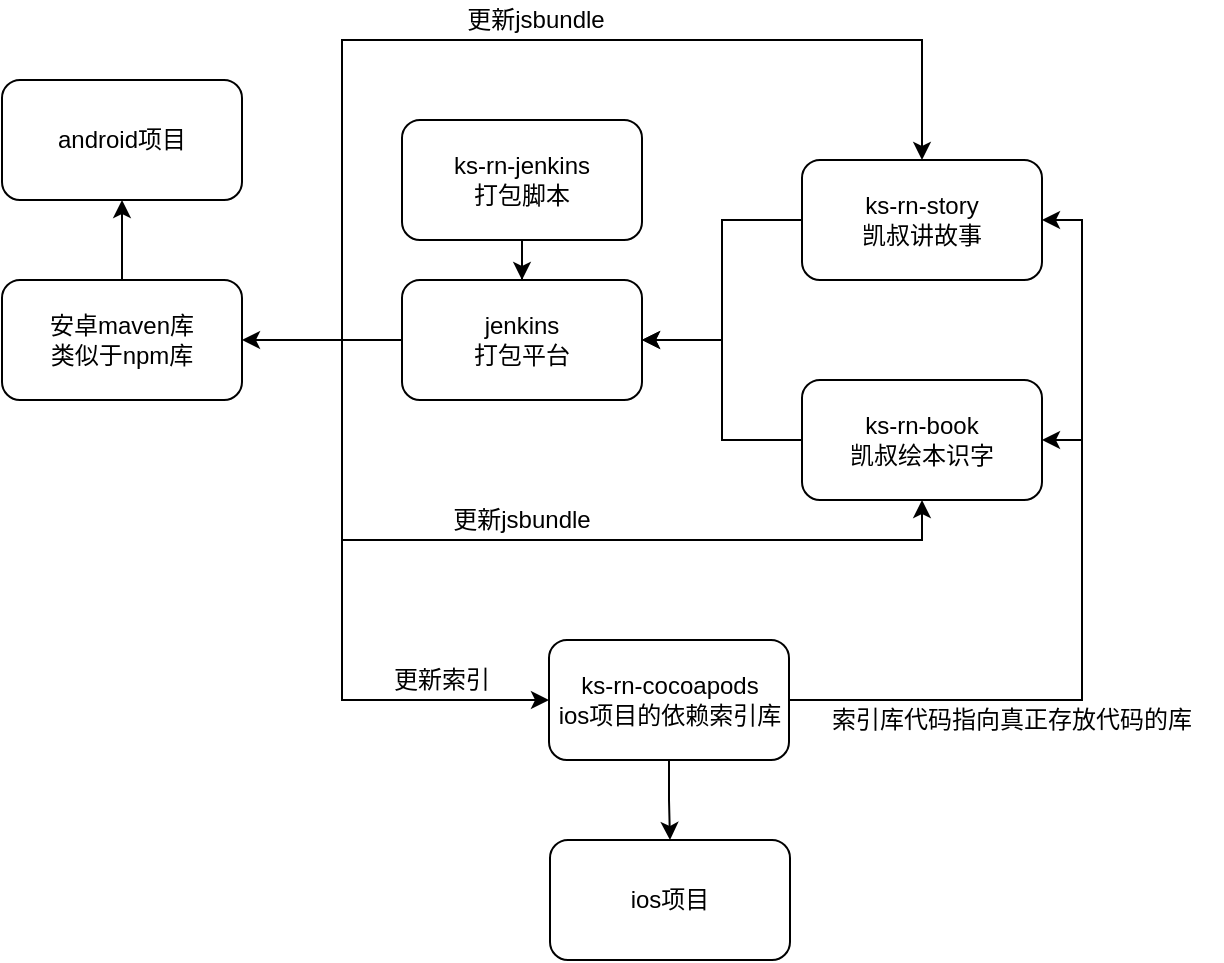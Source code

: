 <mxfile version="14.8.0" type="github">
  <diagram id="b1oGWDm4PPosXPjlK-ag" name="Page-1">
    <mxGraphModel dx="953" dy="520" grid="1" gridSize="10" guides="1" tooltips="1" connect="1" arrows="1" fold="1" page="1" pageScale="1" pageWidth="827" pageHeight="1169" math="0" shadow="0">
      <root>
        <mxCell id="0" />
        <mxCell id="1" parent="0" />
        <mxCell id="pTHr4Fl9q_mRZRi1oSDn-6" style="edgeStyle=orthogonalEdgeStyle;rounded=0;orthogonalLoop=1;jettySize=auto;html=1;entryX=1;entryY=0.5;entryDx=0;entryDy=0;" edge="1" parent="1" source="pTHr4Fl9q_mRZRi1oSDn-1" target="pTHr4Fl9q_mRZRi1oSDn-3">
          <mxGeometry relative="1" as="geometry" />
        </mxCell>
        <mxCell id="pTHr4Fl9q_mRZRi1oSDn-1" value="ks-rn-story&lt;br&gt;凯叔讲故事" style="rounded=1;whiteSpace=wrap;html=1;" vertex="1" parent="1">
          <mxGeometry x="420" y="250" width="120" height="60" as="geometry" />
        </mxCell>
        <mxCell id="pTHr4Fl9q_mRZRi1oSDn-7" style="edgeStyle=orthogonalEdgeStyle;rounded=0;orthogonalLoop=1;jettySize=auto;html=1;entryX=1;entryY=0.5;entryDx=0;entryDy=0;" edge="1" parent="1" source="pTHr4Fl9q_mRZRi1oSDn-2" target="pTHr4Fl9q_mRZRi1oSDn-3">
          <mxGeometry relative="1" as="geometry" />
        </mxCell>
        <mxCell id="pTHr4Fl9q_mRZRi1oSDn-2" value="ks-rn-book&lt;br&gt;凯叔绘本识字" style="rounded=1;whiteSpace=wrap;html=1;" vertex="1" parent="1">
          <mxGeometry x="420" y="360" width="120" height="60" as="geometry" />
        </mxCell>
        <mxCell id="pTHr4Fl9q_mRZRi1oSDn-9" style="edgeStyle=orthogonalEdgeStyle;rounded=0;orthogonalLoop=1;jettySize=auto;html=1;entryX=0.5;entryY=0;entryDx=0;entryDy=0;" edge="1" parent="1" source="pTHr4Fl9q_mRZRi1oSDn-3" target="pTHr4Fl9q_mRZRi1oSDn-1">
          <mxGeometry relative="1" as="geometry">
            <Array as="points">
              <mxPoint x="190" y="340" />
              <mxPoint x="190" y="190" />
              <mxPoint x="480" y="190" />
            </Array>
          </mxGeometry>
        </mxCell>
        <mxCell id="pTHr4Fl9q_mRZRi1oSDn-10" style="edgeStyle=orthogonalEdgeStyle;rounded=0;orthogonalLoop=1;jettySize=auto;html=1;entryX=0.5;entryY=1;entryDx=0;entryDy=0;" edge="1" parent="1" source="pTHr4Fl9q_mRZRi1oSDn-3" target="pTHr4Fl9q_mRZRi1oSDn-2">
          <mxGeometry relative="1" as="geometry">
            <Array as="points">
              <mxPoint x="190" y="340" />
              <mxPoint x="190" y="440" />
              <mxPoint x="480" y="440" />
            </Array>
          </mxGeometry>
        </mxCell>
        <mxCell id="pTHr4Fl9q_mRZRi1oSDn-18" style="edgeStyle=orthogonalEdgeStyle;rounded=0;orthogonalLoop=1;jettySize=auto;html=1;entryX=1;entryY=0.5;entryDx=0;entryDy=0;" edge="1" parent="1" source="pTHr4Fl9q_mRZRi1oSDn-3" target="pTHr4Fl9q_mRZRi1oSDn-17">
          <mxGeometry relative="1" as="geometry" />
        </mxCell>
        <mxCell id="pTHr4Fl9q_mRZRi1oSDn-23" style="edgeStyle=orthogonalEdgeStyle;rounded=0;orthogonalLoop=1;jettySize=auto;html=1;entryX=0;entryY=0.5;entryDx=0;entryDy=0;" edge="1" parent="1" source="pTHr4Fl9q_mRZRi1oSDn-3" target="pTHr4Fl9q_mRZRi1oSDn-21">
          <mxGeometry relative="1" as="geometry">
            <Array as="points">
              <mxPoint x="190" y="340" />
              <mxPoint x="190" y="520" />
            </Array>
          </mxGeometry>
        </mxCell>
        <mxCell id="pTHr4Fl9q_mRZRi1oSDn-3" value="jenkins&lt;br&gt;打包平台" style="rounded=1;whiteSpace=wrap;html=1;" vertex="1" parent="1">
          <mxGeometry x="220" y="310" width="120" height="60" as="geometry" />
        </mxCell>
        <mxCell id="pTHr4Fl9q_mRZRi1oSDn-5" value="" style="edgeStyle=orthogonalEdgeStyle;rounded=0;orthogonalLoop=1;jettySize=auto;html=1;" edge="1" parent="1" source="pTHr4Fl9q_mRZRi1oSDn-4" target="pTHr4Fl9q_mRZRi1oSDn-3">
          <mxGeometry relative="1" as="geometry" />
        </mxCell>
        <mxCell id="pTHr4Fl9q_mRZRi1oSDn-4" value="ks-rn-jenkins&lt;br&gt;打包脚本" style="rounded=1;whiteSpace=wrap;html=1;" vertex="1" parent="1">
          <mxGeometry x="220" y="230" width="120" height="60" as="geometry" />
        </mxCell>
        <mxCell id="pTHr4Fl9q_mRZRi1oSDn-11" value="更新jsbundle" style="text;html=1;strokeColor=none;fillColor=none;align=center;verticalAlign=middle;whiteSpace=wrap;rounded=0;" vertex="1" parent="1">
          <mxGeometry x="240" y="420" width="80" height="20" as="geometry" />
        </mxCell>
        <mxCell id="pTHr4Fl9q_mRZRi1oSDn-12" value="更新jsbundle" style="text;html=1;strokeColor=none;fillColor=none;align=center;verticalAlign=middle;whiteSpace=wrap;rounded=0;" vertex="1" parent="1">
          <mxGeometry x="242.5" y="170" width="87.5" height="20" as="geometry" />
        </mxCell>
        <mxCell id="pTHr4Fl9q_mRZRi1oSDn-13" value="ios项目" style="rounded=1;whiteSpace=wrap;html=1;" vertex="1" parent="1">
          <mxGeometry x="294" y="590" width="120" height="60" as="geometry" />
        </mxCell>
        <mxCell id="pTHr4Fl9q_mRZRi1oSDn-20" style="edgeStyle=orthogonalEdgeStyle;rounded=0;orthogonalLoop=1;jettySize=auto;html=1;exitX=0.5;exitY=0;exitDx=0;exitDy=0;entryX=0.5;entryY=1;entryDx=0;entryDy=0;" edge="1" parent="1" source="pTHr4Fl9q_mRZRi1oSDn-17" target="pTHr4Fl9q_mRZRi1oSDn-19">
          <mxGeometry relative="1" as="geometry">
            <mxPoint x="79.857" y="300" as="targetPoint" />
          </mxGeometry>
        </mxCell>
        <mxCell id="pTHr4Fl9q_mRZRi1oSDn-17" value="安卓maven库&lt;br&gt;类似于npm库" style="rounded=1;whiteSpace=wrap;html=1;" vertex="1" parent="1">
          <mxGeometry x="20" y="310" width="120" height="60" as="geometry" />
        </mxCell>
        <mxCell id="pTHr4Fl9q_mRZRi1oSDn-19" value="android项目" style="rounded=1;whiteSpace=wrap;html=1;" vertex="1" parent="1">
          <mxGeometry x="20" y="210" width="120" height="60" as="geometry" />
        </mxCell>
        <mxCell id="pTHr4Fl9q_mRZRi1oSDn-28" style="edgeStyle=orthogonalEdgeStyle;rounded=0;orthogonalLoop=1;jettySize=auto;html=1;entryX=1;entryY=0.5;entryDx=0;entryDy=0;" edge="1" parent="1" source="pTHr4Fl9q_mRZRi1oSDn-21" target="pTHr4Fl9q_mRZRi1oSDn-2">
          <mxGeometry relative="1" as="geometry">
            <Array as="points">
              <mxPoint x="560" y="520" />
              <mxPoint x="560" y="390" />
            </Array>
          </mxGeometry>
        </mxCell>
        <mxCell id="pTHr4Fl9q_mRZRi1oSDn-30" style="edgeStyle=orthogonalEdgeStyle;rounded=0;orthogonalLoop=1;jettySize=auto;html=1;" edge="1" parent="1" source="pTHr4Fl9q_mRZRi1oSDn-21">
          <mxGeometry relative="1" as="geometry">
            <mxPoint x="540" y="280" as="targetPoint" />
            <Array as="points">
              <mxPoint x="560" y="520" />
              <mxPoint x="560" y="280" />
            </Array>
          </mxGeometry>
        </mxCell>
        <mxCell id="pTHr4Fl9q_mRZRi1oSDn-33" style="edgeStyle=orthogonalEdgeStyle;rounded=0;orthogonalLoop=1;jettySize=auto;html=1;" edge="1" parent="1" source="pTHr4Fl9q_mRZRi1oSDn-21" target="pTHr4Fl9q_mRZRi1oSDn-13">
          <mxGeometry relative="1" as="geometry" />
        </mxCell>
        <mxCell id="pTHr4Fl9q_mRZRi1oSDn-21" value="ks-rn-cocoapods&lt;br&gt;ios项目的依赖索引库" style="rounded=1;whiteSpace=wrap;html=1;" vertex="1" parent="1">
          <mxGeometry x="293.5" y="490" width="120" height="60" as="geometry" />
        </mxCell>
        <mxCell id="pTHr4Fl9q_mRZRi1oSDn-24" value="更新索引" style="text;html=1;strokeColor=none;fillColor=none;align=center;verticalAlign=middle;whiteSpace=wrap;rounded=0;" vertex="1" parent="1">
          <mxGeometry x="210" y="500" width="60" height="20" as="geometry" />
        </mxCell>
        <mxCell id="pTHr4Fl9q_mRZRi1oSDn-31" value="索引库代码指向真正存放代码的库" style="text;html=1;strokeColor=none;fillColor=none;align=center;verticalAlign=middle;whiteSpace=wrap;rounded=0;" vertex="1" parent="1">
          <mxGeometry x="420" y="520" width="210" height="20" as="geometry" />
        </mxCell>
      </root>
    </mxGraphModel>
  </diagram>
</mxfile>
